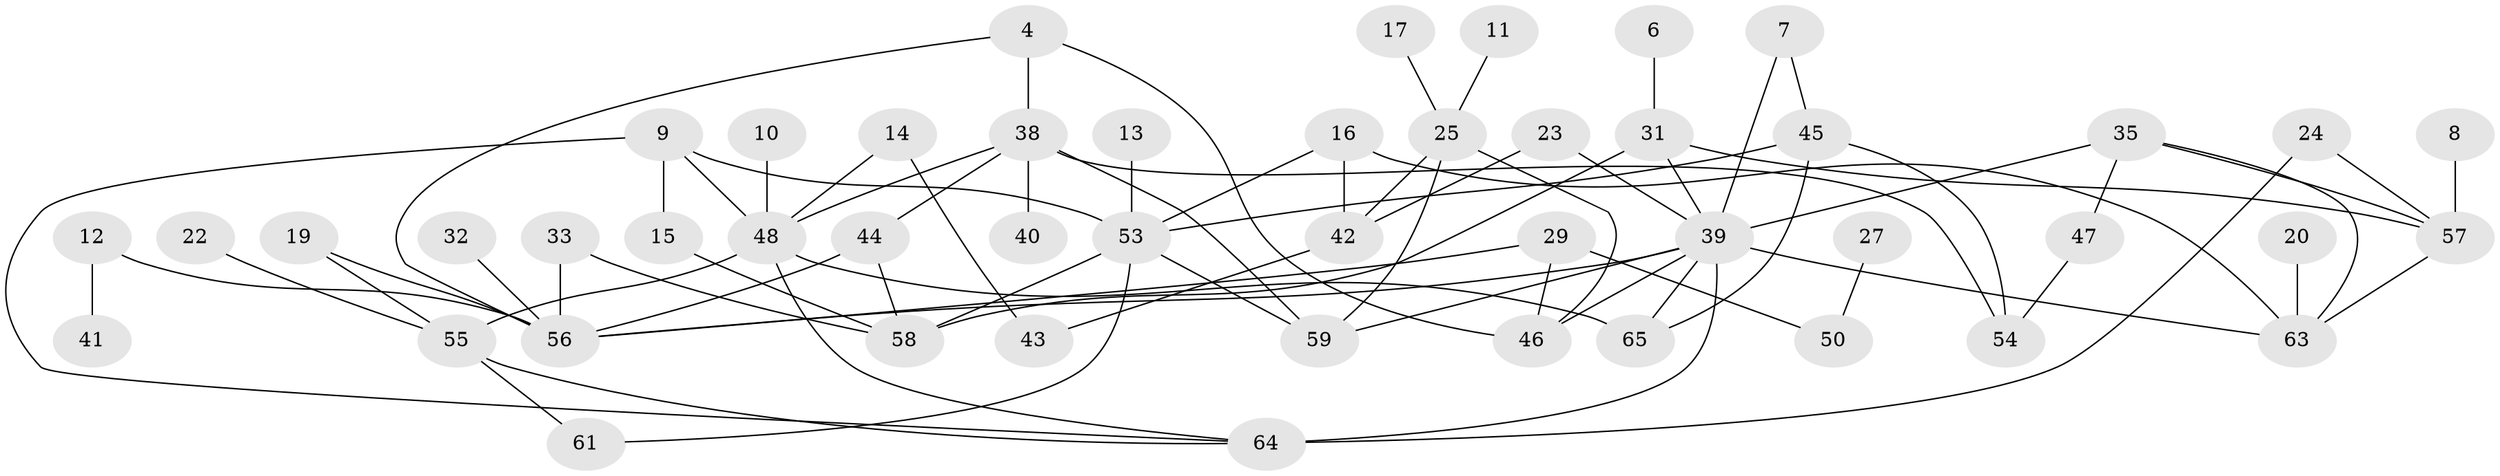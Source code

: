 // original degree distribution, {2: 0.3153846153846154, 0: 0.12307692307692308, 3: 0.19230769230769232, 1: 0.2, 9: 0.007692307692307693, 4: 0.06923076923076923, 6: 0.03076923076923077, 7: 0.007692307692307693, 5: 0.05384615384615385}
// Generated by graph-tools (version 1.1) at 2025/25/03/09/25 03:25:18]
// undirected, 48 vertices, 75 edges
graph export_dot {
graph [start="1"]
  node [color=gray90,style=filled];
  4;
  6;
  7;
  8;
  9;
  10;
  11;
  12;
  13;
  14;
  15;
  16;
  17;
  19;
  20;
  22;
  23;
  24;
  25;
  27;
  29;
  31;
  32;
  33;
  35;
  38;
  39;
  40;
  41;
  42;
  43;
  44;
  45;
  46;
  47;
  48;
  50;
  53;
  54;
  55;
  56;
  57;
  58;
  59;
  61;
  63;
  64;
  65;
  4 -- 38 [weight=2.0];
  4 -- 46 [weight=1.0];
  4 -- 56 [weight=1.0];
  6 -- 31 [weight=1.0];
  7 -- 39 [weight=1.0];
  7 -- 45 [weight=1.0];
  8 -- 57 [weight=1.0];
  9 -- 15 [weight=1.0];
  9 -- 48 [weight=1.0];
  9 -- 53 [weight=1.0];
  9 -- 64 [weight=1.0];
  10 -- 48 [weight=1.0];
  11 -- 25 [weight=1.0];
  12 -- 41 [weight=1.0];
  12 -- 56 [weight=1.0];
  13 -- 53 [weight=2.0];
  14 -- 43 [weight=1.0];
  14 -- 48 [weight=1.0];
  15 -- 58 [weight=1.0];
  16 -- 42 [weight=1.0];
  16 -- 53 [weight=1.0];
  16 -- 63 [weight=1.0];
  17 -- 25 [weight=1.0];
  19 -- 55 [weight=1.0];
  19 -- 56 [weight=1.0];
  20 -- 63 [weight=1.0];
  22 -- 55 [weight=1.0];
  23 -- 39 [weight=1.0];
  23 -- 42 [weight=1.0];
  24 -- 57 [weight=1.0];
  24 -- 64 [weight=1.0];
  25 -- 42 [weight=1.0];
  25 -- 46 [weight=1.0];
  25 -- 59 [weight=1.0];
  27 -- 50 [weight=1.0];
  29 -- 46 [weight=1.0];
  29 -- 50 [weight=1.0];
  29 -- 56 [weight=1.0];
  31 -- 39 [weight=1.0];
  31 -- 57 [weight=1.0];
  31 -- 58 [weight=3.0];
  32 -- 56 [weight=1.0];
  33 -- 56 [weight=1.0];
  33 -- 58 [weight=2.0];
  35 -- 39 [weight=1.0];
  35 -- 47 [weight=1.0];
  35 -- 57 [weight=1.0];
  35 -- 63 [weight=1.0];
  38 -- 40 [weight=1.0];
  38 -- 44 [weight=1.0];
  38 -- 48 [weight=1.0];
  38 -- 54 [weight=1.0];
  38 -- 59 [weight=1.0];
  39 -- 46 [weight=1.0];
  39 -- 56 [weight=1.0];
  39 -- 59 [weight=1.0];
  39 -- 63 [weight=1.0];
  39 -- 64 [weight=2.0];
  39 -- 65 [weight=1.0];
  42 -- 43 [weight=1.0];
  44 -- 56 [weight=1.0];
  44 -- 58 [weight=1.0];
  45 -- 53 [weight=1.0];
  45 -- 54 [weight=1.0];
  45 -- 65 [weight=1.0];
  47 -- 54 [weight=1.0];
  48 -- 55 [weight=1.0];
  48 -- 64 [weight=1.0];
  48 -- 65 [weight=2.0];
  53 -- 58 [weight=1.0];
  53 -- 59 [weight=1.0];
  53 -- 61 [weight=1.0];
  55 -- 61 [weight=1.0];
  55 -- 64 [weight=1.0];
  57 -- 63 [weight=1.0];
}
